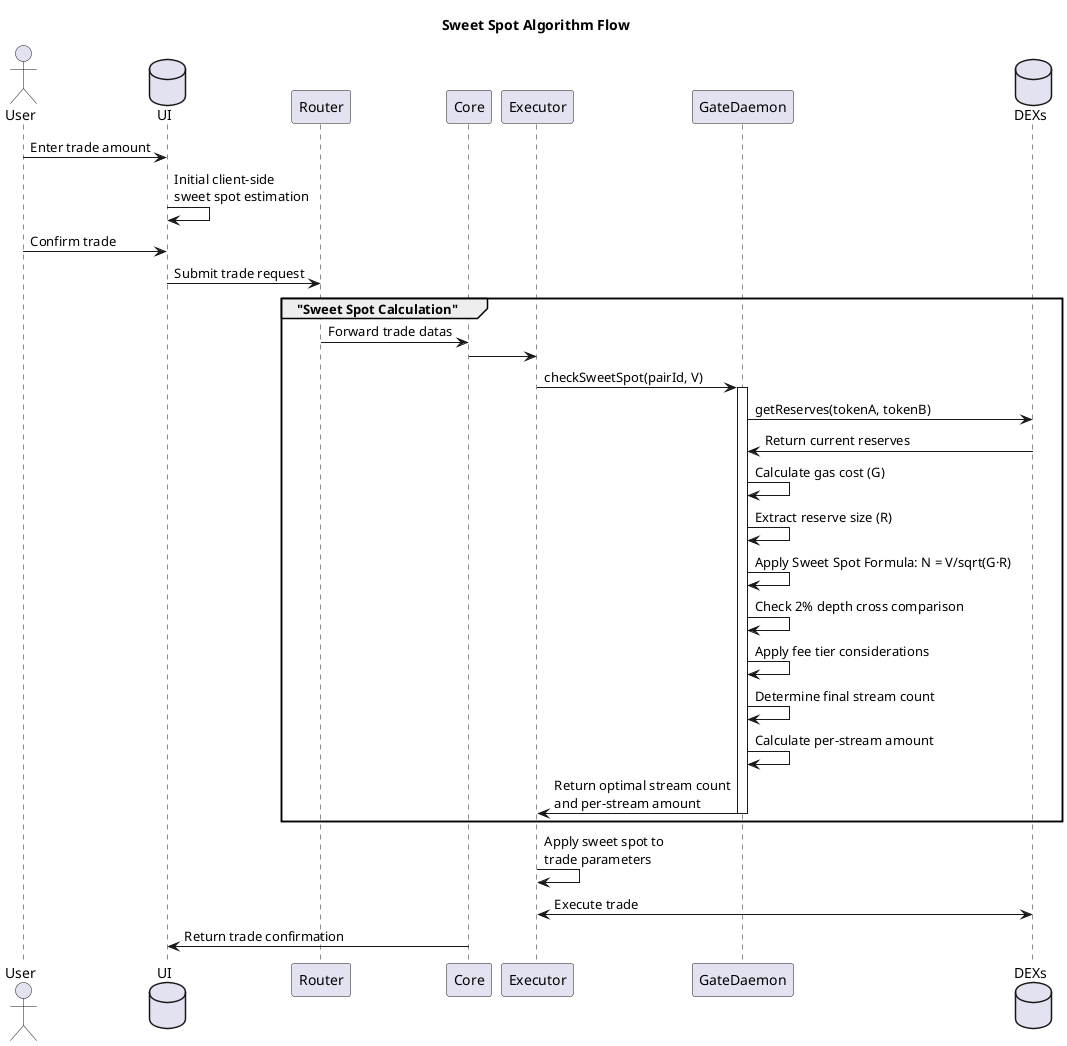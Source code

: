 @startuml SweetSpotAlgorithm
title Sweet Spot Algorithm Flow

actor User
database "UI" as UI
participant "Router" as R
participant "Core" as C
participant "Executor" as E
participant "GateDaemon" as GD
database "DEXs" as DEX

' == Trade Input & Sweet Spot Calculation ==
User -> UI: Enter trade amount
UI -> UI: Initial client-side\nsweet spot estimation
User -> UI: Confirm trade
UI -> R: Submit trade request

group "Sweet Spot Calculation"
  R -> C: Forward trade datas
  C -> E: 
  E -> GD: checkSweetSpot(pairId, V)
  activate GD
  
  GD -> DEX: getReserves(tokenA, tokenB)
  DEX -> GD: Return current reserves
  GD -> GD: Calculate gas cost (G)
  GD -> GD: Extract reserve size (R)
  GD -> GD: Apply Sweet Spot Formula: N = V/sqrt(G·R)
  GD -> GD: Check 2% depth cross comparison
  GD -> GD: Apply fee tier considerations
  GD -> GD: Determine final stream count
  GD -> GD: Calculate per-stream amount
  
  GD -> E: Return optimal stream count\nand per-stream amount
  deactivate GD
end

' == Apply Sweet Spot to Trade ==
E -> E: Apply sweet spot to\ntrade parameters
E <-> DEX: Execute trade
C -> UI: Return trade confirmation

@enduml
